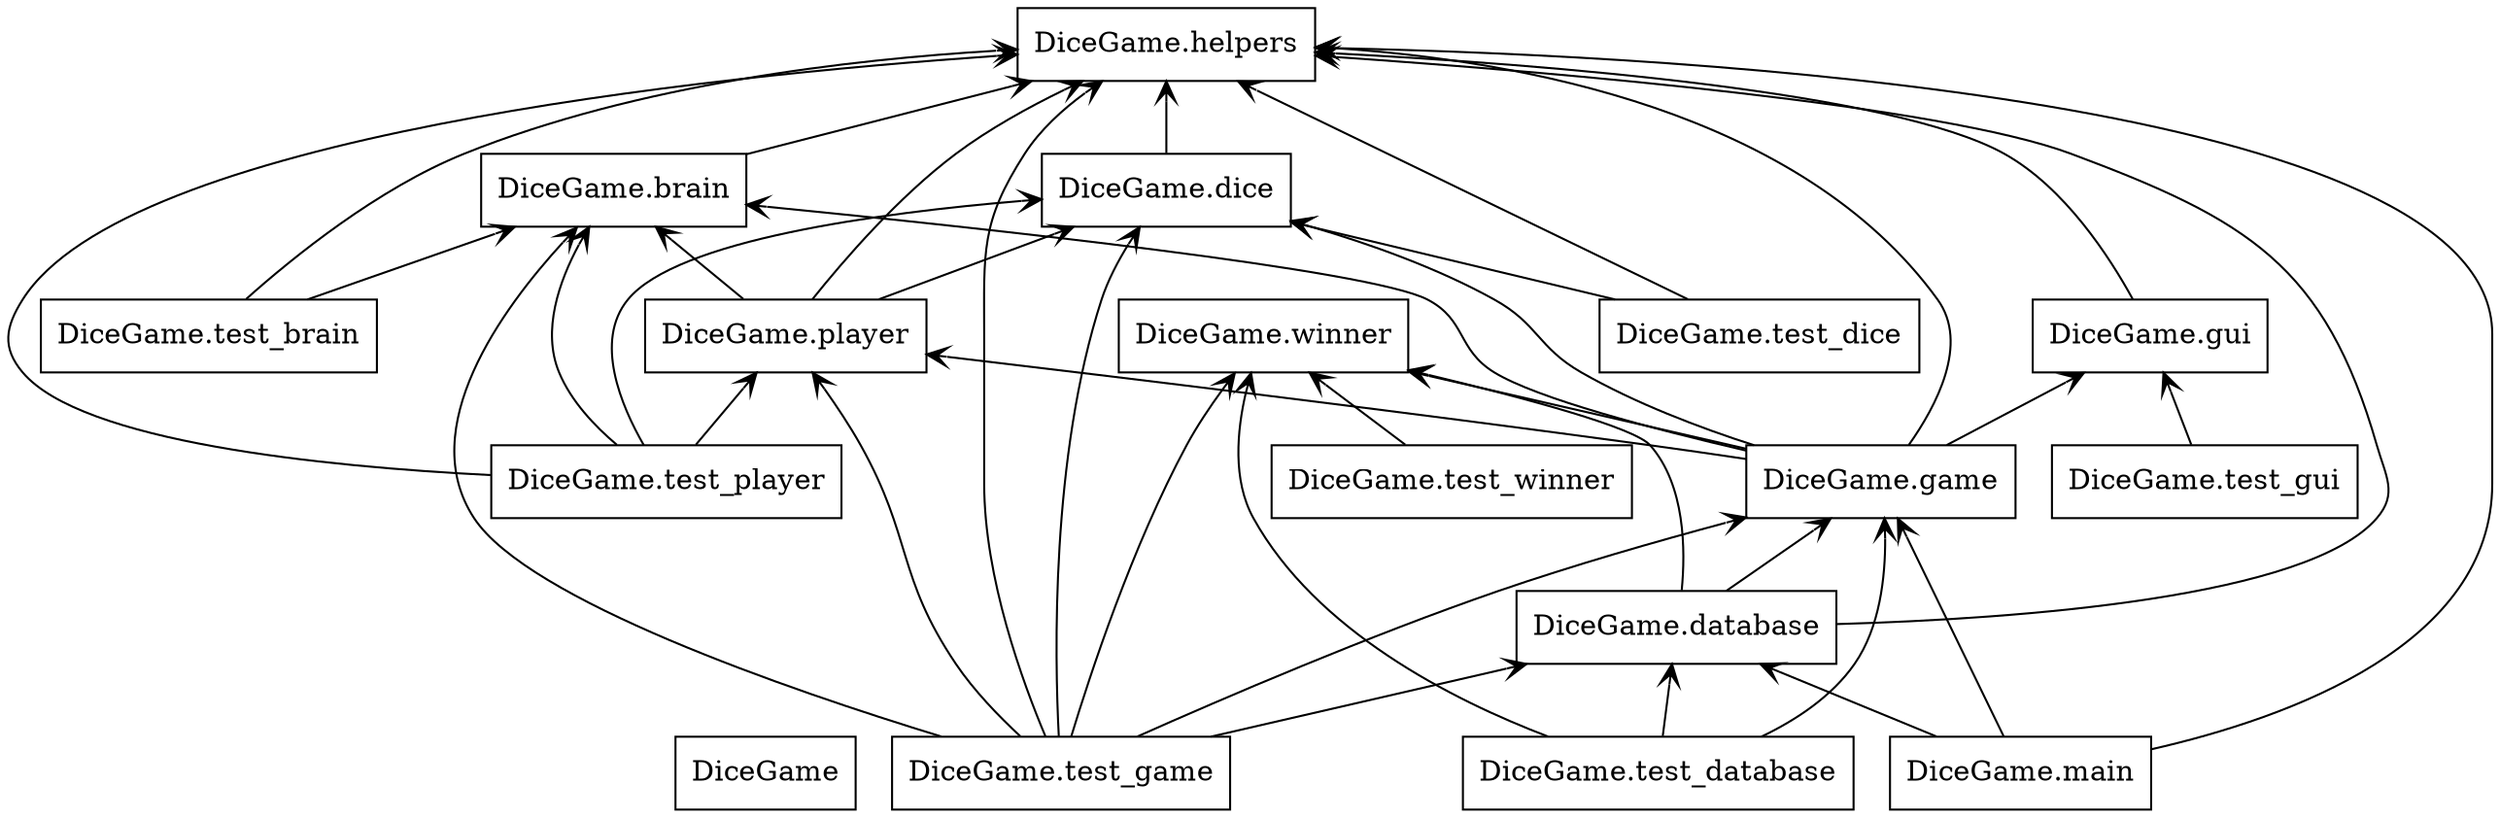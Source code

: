digraph "packages" {
rankdir=BT
charset="utf-8"
"DiceGame" [color="black", label=<DiceGame>, shape="box", style="solid"];
"DiceGame.brain" [color="black", label=<DiceGame.brain>, shape="box", style="solid"];
"DiceGame.database" [color="black", label=<DiceGame.database>, shape="box", style="solid"];
"DiceGame.dice" [color="black", label=<DiceGame.dice>, shape="box", style="solid"];
"DiceGame.game" [color="black", label=<DiceGame.game>, shape="box", style="solid"];
"DiceGame.gui" [color="black", label=<DiceGame.gui>, shape="box", style="solid"];
"DiceGame.helpers" [color="black", label=<DiceGame.helpers>, shape="box", style="solid"];
"DiceGame.main" [color="black", label=<DiceGame.main>, shape="box", style="solid"];
"DiceGame.player" [color="black", label=<DiceGame.player>, shape="box", style="solid"];
"DiceGame.test_brain" [color="black", label=<DiceGame.test_brain>, shape="box", style="solid"];
"DiceGame.test_database" [color="black", label=<DiceGame.test_database>, shape="box", style="solid"];
"DiceGame.test_dice" [color="black", label=<DiceGame.test_dice>, shape="box", style="solid"];
"DiceGame.test_game" [color="black", label=<DiceGame.test_game>, shape="box", style="solid"];
"DiceGame.test_gui" [color="black", label=<DiceGame.test_gui>, shape="box", style="solid"];
"DiceGame.test_player" [color="black", label=<DiceGame.test_player>, shape="box", style="solid"];
"DiceGame.test_winner" [color="black", label=<DiceGame.test_winner>, shape="box", style="solid"];
"DiceGame.winner" [color="black", label=<DiceGame.winner>, shape="box", style="solid"];
"DiceGame.brain" -> "DiceGame.helpers" [arrowhead="open", arrowtail="none"];
"DiceGame.database" -> "DiceGame.game" [arrowhead="open", arrowtail="none"];
"DiceGame.database" -> "DiceGame.helpers" [arrowhead="open", arrowtail="none"];
"DiceGame.database" -> "DiceGame.winner" [arrowhead="open", arrowtail="none"];
"DiceGame.dice" -> "DiceGame.helpers" [arrowhead="open", arrowtail="none"];
"DiceGame.game" -> "DiceGame.brain" [arrowhead="open", arrowtail="none"];
"DiceGame.game" -> "DiceGame.dice" [arrowhead="open", arrowtail="none"];
"DiceGame.game" -> "DiceGame.gui" [arrowhead="open", arrowtail="none"];
"DiceGame.game" -> "DiceGame.helpers" [arrowhead="open", arrowtail="none"];
"DiceGame.game" -> "DiceGame.player" [arrowhead="open", arrowtail="none"];
"DiceGame.game" -> "DiceGame.winner" [arrowhead="open", arrowtail="none"];
"DiceGame.gui" -> "DiceGame.helpers" [arrowhead="open", arrowtail="none"];
"DiceGame.main" -> "DiceGame.database" [arrowhead="open", arrowtail="none"];
"DiceGame.main" -> "DiceGame.game" [arrowhead="open", arrowtail="none"];
"DiceGame.main" -> "DiceGame.helpers" [arrowhead="open", arrowtail="none"];
"DiceGame.player" -> "DiceGame.brain" [arrowhead="open", arrowtail="none"];
"DiceGame.player" -> "DiceGame.dice" [arrowhead="open", arrowtail="none"];
"DiceGame.player" -> "DiceGame.helpers" [arrowhead="open", arrowtail="none"];
"DiceGame.test_brain" -> "DiceGame.brain" [arrowhead="open", arrowtail="none"];
"DiceGame.test_brain" -> "DiceGame.helpers" [arrowhead="open", arrowtail="none"];
"DiceGame.test_database" -> "DiceGame.database" [arrowhead="open", arrowtail="none"];
"DiceGame.test_database" -> "DiceGame.game" [arrowhead="open", arrowtail="none"];
"DiceGame.test_database" -> "DiceGame.winner" [arrowhead="open", arrowtail="none"];
"DiceGame.test_dice" -> "DiceGame.dice" [arrowhead="open", arrowtail="none"];
"DiceGame.test_dice" -> "DiceGame.helpers" [arrowhead="open", arrowtail="none"];
"DiceGame.test_game" -> "DiceGame.brain" [arrowhead="open", arrowtail="none"];
"DiceGame.test_game" -> "DiceGame.database" [arrowhead="open", arrowtail="none"];
"DiceGame.test_game" -> "DiceGame.dice" [arrowhead="open", arrowtail="none"];
"DiceGame.test_game" -> "DiceGame.game" [arrowhead="open", arrowtail="none"];
"DiceGame.test_game" -> "DiceGame.helpers" [arrowhead="open", arrowtail="none"];
"DiceGame.test_game" -> "DiceGame.player" [arrowhead="open", arrowtail="none"];
"DiceGame.test_game" -> "DiceGame.winner" [arrowhead="open", arrowtail="none"];
"DiceGame.test_gui" -> "DiceGame.gui" [arrowhead="open", arrowtail="none"];
"DiceGame.test_player" -> "DiceGame.brain" [arrowhead="open", arrowtail="none"];
"DiceGame.test_player" -> "DiceGame.dice" [arrowhead="open", arrowtail="none"];
"DiceGame.test_player" -> "DiceGame.helpers" [arrowhead="open", arrowtail="none"];
"DiceGame.test_player" -> "DiceGame.player" [arrowhead="open", arrowtail="none"];
"DiceGame.test_winner" -> "DiceGame.winner" [arrowhead="open", arrowtail="none"];
}
